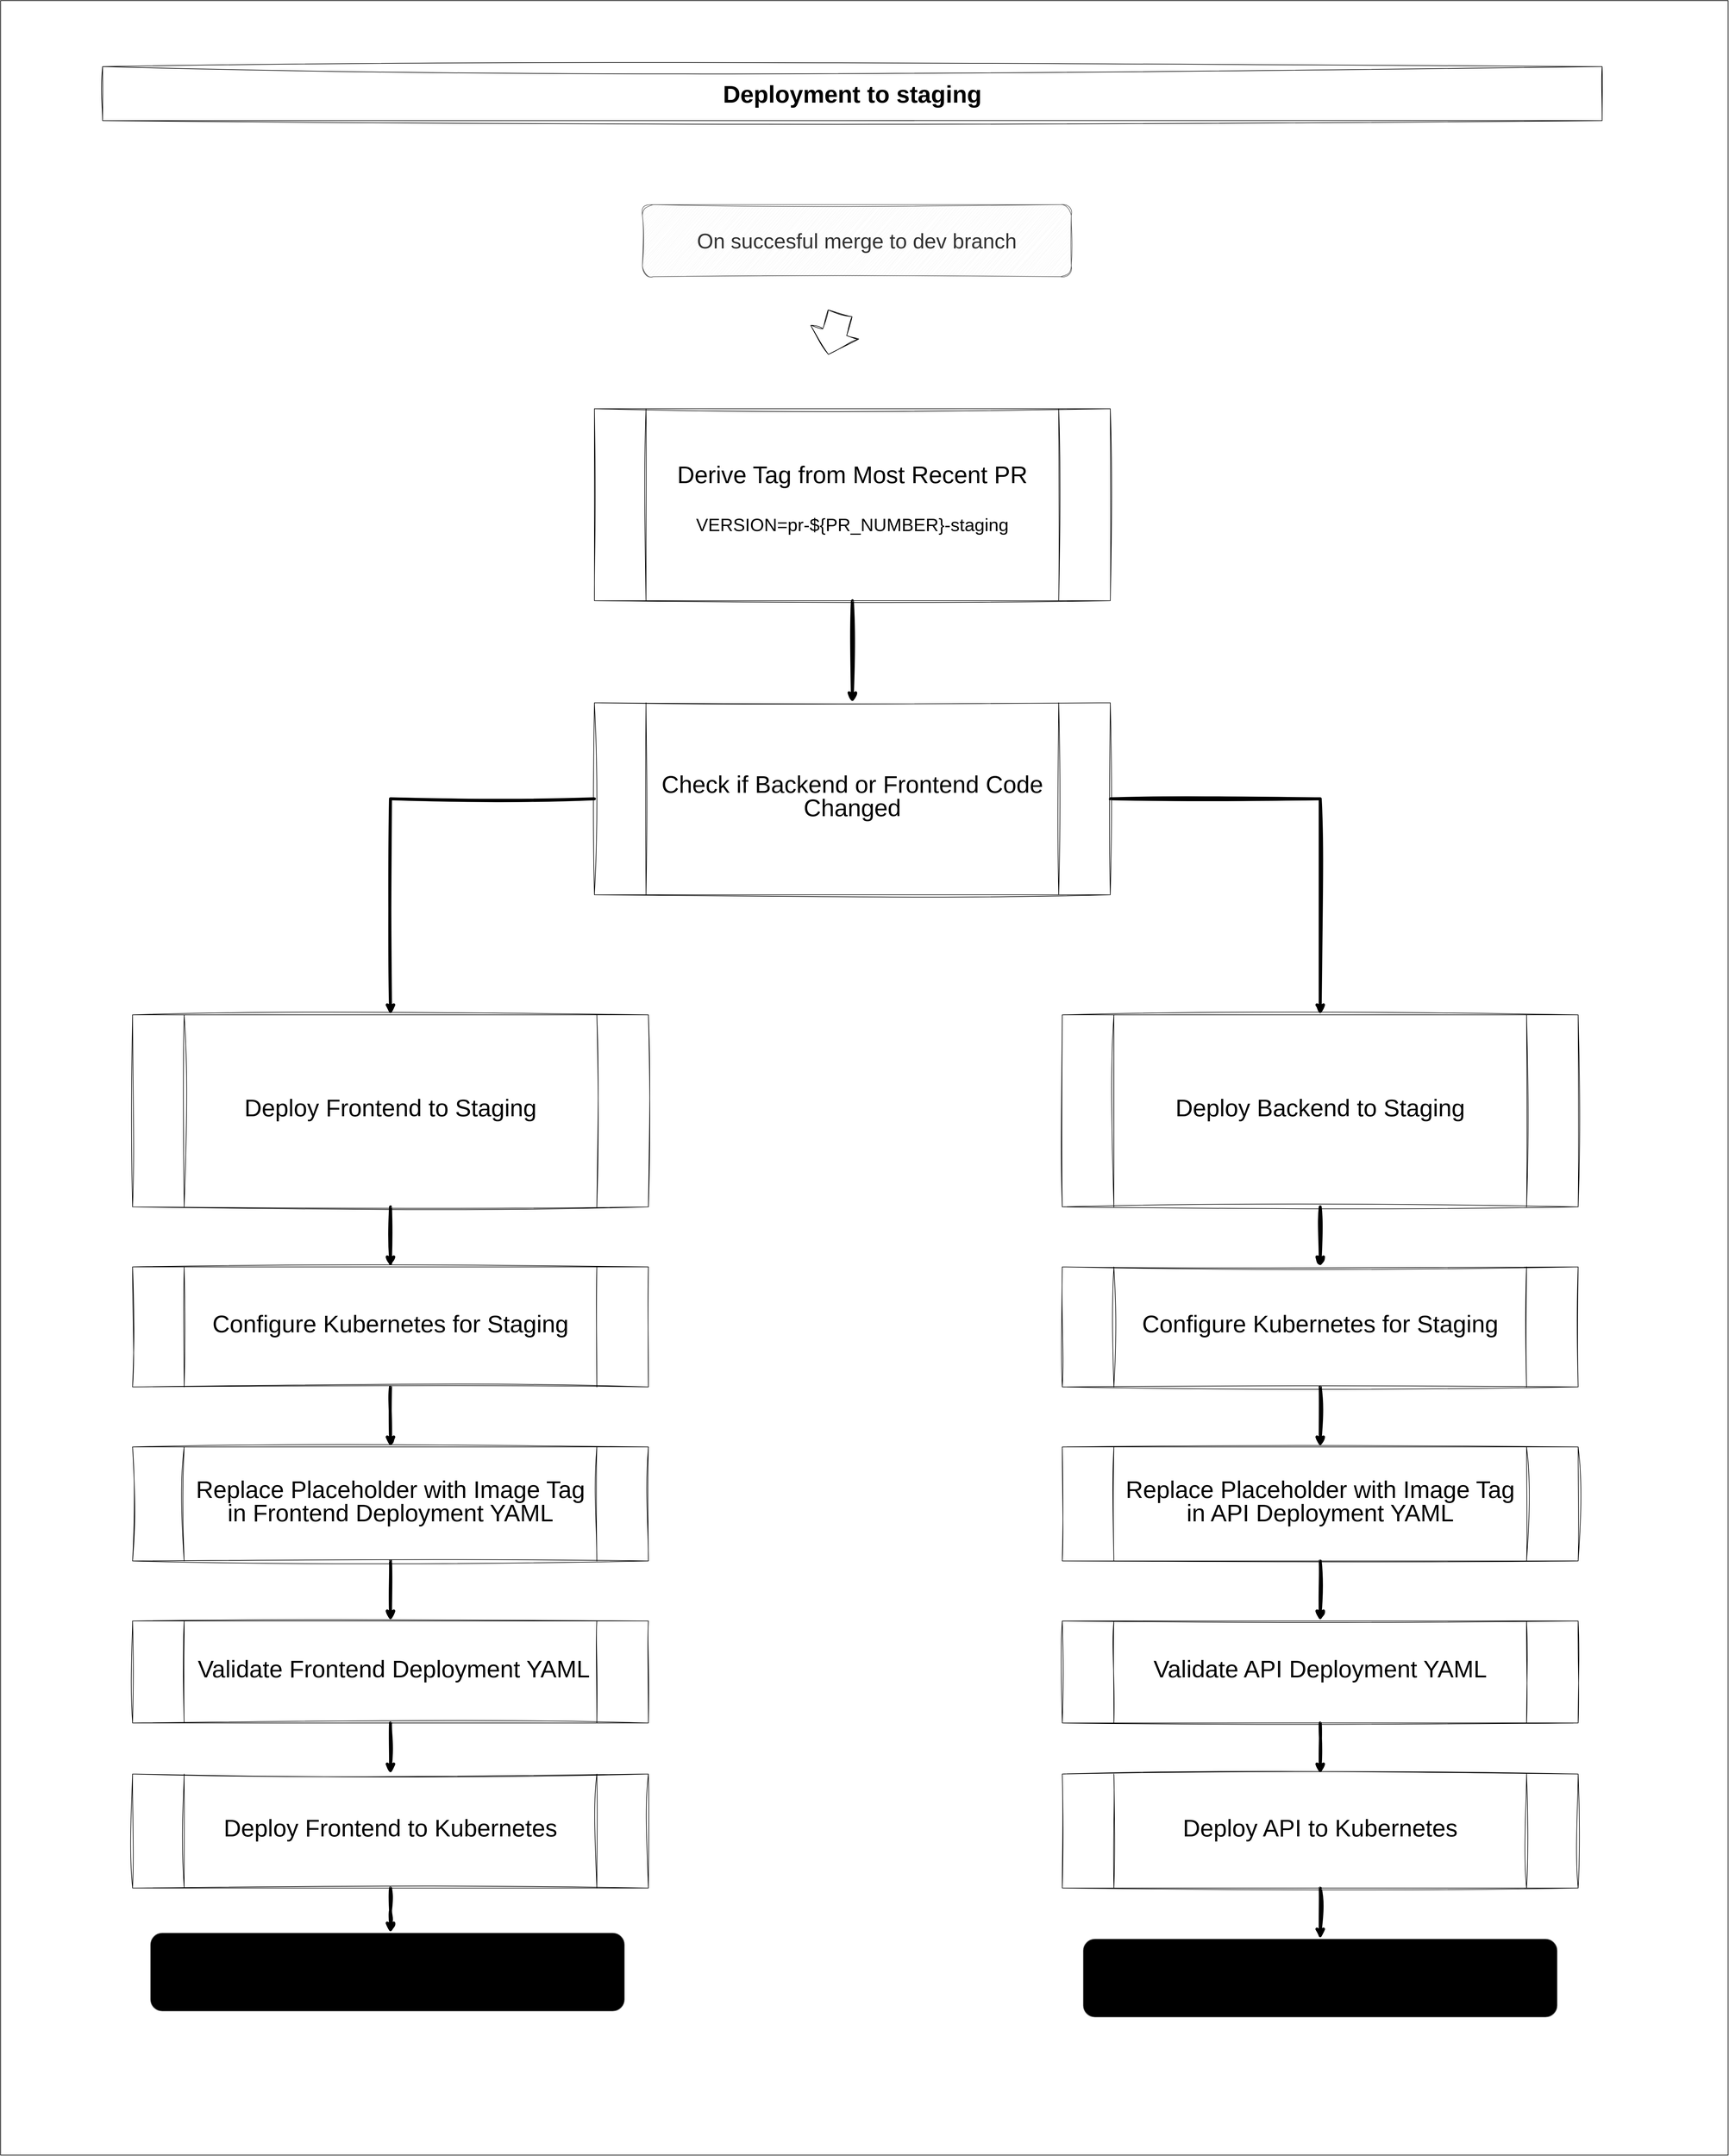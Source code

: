<mxfile version="26.0.4">
  <diagram name="Page-1" id="V5H8sHE0U_d2jvzVKu3O">
    <mxGraphModel dx="6210" dy="3925" grid="1" gridSize="10" guides="1" tooltips="1" connect="1" arrows="1" fold="1" page="1" pageScale="1" pageWidth="4000" pageHeight="20000" math="0" shadow="0">
      <root>
        <mxCell id="0" />
        <mxCell id="1" parent="0" />
        <mxCell id="HPJAi-LUw1QC0v0Y9s_r-1" value="" style="rounded=0;whiteSpace=wrap;html=1;fillColor=light-dark(#FFFFFF,#000000);" vertex="1" parent="1">
          <mxGeometry x="620" y="230" width="2880" height="3590" as="geometry" />
        </mxCell>
        <mxCell id="HPJAi-LUw1QC0v0Y9s_r-2" value="&lt;font style=&quot;font-size: 40px;&quot;&gt;&lt;b&gt;Deployment to staging&lt;/b&gt;&lt;/font&gt;" style="rounded=0;whiteSpace=wrap;html=1;fillColor=light-dark(#FFFFFF,#CC0000);sketch=1;curveFitting=1;jiggle=2;fillStyle=zigzag;" vertex="1" parent="1">
          <mxGeometry x="790" y="340" width="2500" height="90" as="geometry" />
        </mxCell>
        <mxCell id="HPJAi-LUw1QC0v0Y9s_r-24" style="edgeStyle=orthogonalEdgeStyle;rounded=0;orthogonalLoop=1;jettySize=auto;html=1;exitX=0.5;exitY=1;exitDx=0;exitDy=0;entryX=0.5;entryY=0;entryDx=0;entryDy=0;strokeWidth=5;startArrow=none;startFill=0;sketch=1;curveFitting=1;jiggle=2;" edge="1" parent="1" source="HPJAi-LUw1QC0v0Y9s_r-3" target="HPJAi-LUw1QC0v0Y9s_r-4">
          <mxGeometry relative="1" as="geometry" />
        </mxCell>
        <mxCell id="HPJAi-LUw1QC0v0Y9s_r-3" value="&lt;font style=&quot;line-height: 240%; font-size: 40px;&quot;&gt;&lt;font style=&quot;color: light-dark(rgb(0, 0, 0), rgb(178, 190, 129));&quot;&gt;Derive Tag&lt;/font&gt; from Most Recent PR&lt;/font&gt;&lt;div style=&quot;line-height: 240%;&quot;&gt;&lt;span style=&quot;font-size: 30px; background-color: transparent; line-height: 240%;&quot;&gt;&lt;font style=&quot;color: light-dark(rgb(0, 0, 0), rgb(231, 209, 187));&quot;&gt;VERSION=pr-${PR_NUMBER}-staging&lt;/font&gt;&lt;/span&gt;&lt;div&gt;&lt;font style=&quot;&quot;&gt;&lt;div style=&quot;font-size: 35px;&quot;&gt;&lt;br&gt;&lt;/div&gt;&lt;/font&gt;&lt;/div&gt;&lt;/div&gt;" style="shape=process;whiteSpace=wrap;html=1;backgroundOutline=1;sketch=1;curveFitting=1;jiggle=2;fillColor=light-dark(#FFFFFF,#000000);" vertex="1" parent="1">
          <mxGeometry x="1610" y="910" width="860" height="320" as="geometry" />
        </mxCell>
        <mxCell id="HPJAi-LUw1QC0v0Y9s_r-25" style="edgeStyle=orthogonalEdgeStyle;rounded=0;orthogonalLoop=1;jettySize=auto;html=1;exitX=0;exitY=0.5;exitDx=0;exitDy=0;entryX=0.5;entryY=0;entryDx=0;entryDy=0;strokeWidth=5;sketch=1;curveFitting=1;jiggle=2;" edge="1" parent="1" source="HPJAi-LUw1QC0v0Y9s_r-4" target="HPJAi-LUw1QC0v0Y9s_r-5">
          <mxGeometry relative="1" as="geometry" />
        </mxCell>
        <mxCell id="HPJAi-LUw1QC0v0Y9s_r-26" style="edgeStyle=orthogonalEdgeStyle;rounded=0;orthogonalLoop=1;jettySize=auto;html=1;exitX=1;exitY=0.5;exitDx=0;exitDy=0;entryX=0.5;entryY=0;entryDx=0;entryDy=0;strokeWidth=5;sketch=1;curveFitting=1;jiggle=2;" edge="1" parent="1" source="HPJAi-LUw1QC0v0Y9s_r-4" target="HPJAi-LUw1QC0v0Y9s_r-6">
          <mxGeometry relative="1" as="geometry" />
        </mxCell>
        <mxCell id="HPJAi-LUw1QC0v0Y9s_r-4" value="&lt;div style=&quot;line-height: 240%;&quot;&gt;&lt;span style=&quot;background-color: transparent; line-height: 240%;&quot;&gt;&lt;span style=&quot;font-size: 40px;&quot;&gt;Check if Backend or Frontend Code Changed&lt;/span&gt;&lt;/span&gt;&lt;/div&gt;" style="shape=process;whiteSpace=wrap;html=1;backgroundOutline=1;sketch=1;curveFitting=1;jiggle=2;fillColor=light-dark(#FFFFFF,#000000);" vertex="1" parent="1">
          <mxGeometry x="1610" y="1400" width="860" height="320" as="geometry" />
        </mxCell>
        <mxCell id="HPJAi-LUw1QC0v0Y9s_r-31" style="edgeStyle=orthogonalEdgeStyle;rounded=0;orthogonalLoop=1;jettySize=auto;html=1;exitX=0.5;exitY=1;exitDx=0;exitDy=0;entryX=0.5;entryY=0;entryDx=0;entryDy=0;strokeWidth=5;sketch=1;curveFitting=1;jiggle=2;" edge="1" parent="1" source="HPJAi-LUw1QC0v0Y9s_r-5" target="HPJAi-LUw1QC0v0Y9s_r-9">
          <mxGeometry relative="1" as="geometry" />
        </mxCell>
        <mxCell id="HPJAi-LUw1QC0v0Y9s_r-5" value="&lt;div style=&quot;line-height: 240%;&quot;&gt;&lt;span style=&quot;font-size: 40px;&quot;&gt;&lt;font style=&quot;color: light-dark(rgb(0, 0, 0), rgb(178, 190, 129));&quot;&gt;Deploy Frontend to Staging&lt;/font&gt;&lt;/span&gt;&lt;/div&gt;" style="shape=process;whiteSpace=wrap;html=1;backgroundOutline=1;sketch=1;curveFitting=1;jiggle=2;gradientColor=none;fillColor=light-dark(#FFFFFF,#000000);" vertex="1" parent="1">
          <mxGeometry x="840" y="1920" width="860" height="320" as="geometry" />
        </mxCell>
        <mxCell id="HPJAi-LUw1QC0v0Y9s_r-36" style="edgeStyle=orthogonalEdgeStyle;rounded=0;orthogonalLoop=1;jettySize=auto;html=1;exitX=0.5;exitY=1;exitDx=0;exitDy=0;entryX=0.5;entryY=0;entryDx=0;entryDy=0;strokeWidth=5;sketch=1;curveFitting=1;jiggle=2;" edge="1" parent="1" source="HPJAi-LUw1QC0v0Y9s_r-6" target="HPJAi-LUw1QC0v0Y9s_r-10">
          <mxGeometry relative="1" as="geometry" />
        </mxCell>
        <mxCell id="HPJAi-LUw1QC0v0Y9s_r-6" value="&lt;div style=&quot;line-height: 240%;&quot;&gt;&lt;span style=&quot;font-size: 40px;&quot;&gt;&lt;font style=&quot;color: light-dark(rgb(0, 0, 0), rgb(178, 190, 129));&quot;&gt;Deploy Backend to Staging&lt;/font&gt;&lt;/span&gt;&lt;/div&gt;" style="shape=process;whiteSpace=wrap;html=1;backgroundOutline=1;sketch=1;curveFitting=1;jiggle=2;fillColor=light-dark(#FFFFFF,#000000);" vertex="1" parent="1">
          <mxGeometry x="2390" y="1920" width="860" height="320" as="geometry" />
        </mxCell>
        <mxCell id="HPJAi-LUw1QC0v0Y9s_r-32" style="edgeStyle=orthogonalEdgeStyle;rounded=0;orthogonalLoop=1;jettySize=auto;html=1;exitX=0.5;exitY=1;exitDx=0;exitDy=0;entryX=0.5;entryY=0;entryDx=0;entryDy=0;strokeWidth=5;sketch=1;curveFitting=1;jiggle=2;" edge="1" parent="1" source="HPJAi-LUw1QC0v0Y9s_r-9" target="HPJAi-LUw1QC0v0Y9s_r-11">
          <mxGeometry relative="1" as="geometry" />
        </mxCell>
        <mxCell id="HPJAi-LUw1QC0v0Y9s_r-9" value="&lt;div style=&quot;line-height: 240%;&quot;&gt;&lt;span style=&quot;font-size: 40px;&quot;&gt;Configure Kubernetes for Staging&lt;/span&gt;&lt;/div&gt;" style="shape=process;whiteSpace=wrap;html=1;backgroundOutline=1;sketch=1;curveFitting=1;jiggle=2;fillColor=light-dark(#FFFFFF,#000000);" vertex="1" parent="1">
          <mxGeometry x="840" y="2340" width="860" height="200" as="geometry" />
        </mxCell>
        <mxCell id="HPJAi-LUw1QC0v0Y9s_r-37" style="edgeStyle=orthogonalEdgeStyle;rounded=0;orthogonalLoop=1;jettySize=auto;html=1;exitX=0.5;exitY=1;exitDx=0;exitDy=0;entryX=0.5;entryY=0;entryDx=0;entryDy=0;strokeWidth=5;sketch=1;curveFitting=1;jiggle=2;" edge="1" parent="1" source="HPJAi-LUw1QC0v0Y9s_r-10" target="HPJAi-LUw1QC0v0Y9s_r-14">
          <mxGeometry relative="1" as="geometry" />
        </mxCell>
        <mxCell id="HPJAi-LUw1QC0v0Y9s_r-10" value="&lt;div style=&quot;line-height: 240%;&quot;&gt;&lt;span style=&quot;font-size: 40px;&quot;&gt;Configure Kubernetes for Staging&lt;/span&gt;&lt;/div&gt;" style="shape=process;whiteSpace=wrap;html=1;backgroundOutline=1;sketch=1;curveFitting=1;jiggle=2;fillColor=light-dark(#FFFFFF,#000000);" vertex="1" parent="1">
          <mxGeometry x="2390" y="2340" width="860" height="200" as="geometry" />
        </mxCell>
        <mxCell id="HPJAi-LUw1QC0v0Y9s_r-34" style="edgeStyle=orthogonalEdgeStyle;rounded=0;orthogonalLoop=1;jettySize=auto;html=1;exitX=0.5;exitY=1;exitDx=0;exitDy=0;entryX=0.5;entryY=0;entryDx=0;entryDy=0;strokeWidth=5;sketch=1;curveFitting=1;jiggle=2;" edge="1" parent="1" source="HPJAi-LUw1QC0v0Y9s_r-11" target="HPJAi-LUw1QC0v0Y9s_r-12">
          <mxGeometry relative="1" as="geometry" />
        </mxCell>
        <mxCell id="HPJAi-LUw1QC0v0Y9s_r-11" value="&lt;div style=&quot;line-height: 240%;&quot;&gt;&lt;span style=&quot;font-size: 40px;&quot;&gt;Replace Placeholder with Image Tag in Frontend Deployment YAML&lt;/span&gt;&lt;/div&gt;" style="shape=process;whiteSpace=wrap;html=1;backgroundOutline=1;sketch=1;curveFitting=1;jiggle=2;fillColor=light-dark(#FFFFFF,#000000);" vertex="1" parent="1">
          <mxGeometry x="840" y="2640" width="860" height="190" as="geometry" />
        </mxCell>
        <mxCell id="HPJAi-LUw1QC0v0Y9s_r-35" style="edgeStyle=orthogonalEdgeStyle;rounded=0;orthogonalLoop=1;jettySize=auto;html=1;exitX=0.5;exitY=1;exitDx=0;exitDy=0;entryX=0.5;entryY=0;entryDx=0;entryDy=0;strokeWidth=5;sketch=1;curveFitting=1;jiggle=2;" edge="1" parent="1" source="HPJAi-LUw1QC0v0Y9s_r-12" target="HPJAi-LUw1QC0v0Y9s_r-13">
          <mxGeometry relative="1" as="geometry" />
        </mxCell>
        <mxCell id="HPJAi-LUw1QC0v0Y9s_r-12" value="&lt;div style=&quot;line-height: 240%;&quot;&gt;&lt;span style=&quot;font-size: 40px;&quot;&gt;&amp;nbsp;Validate Frontend Deployment YAML&lt;/span&gt;&lt;/div&gt;" style="shape=process;whiteSpace=wrap;html=1;backgroundOutline=1;sketch=1;curveFitting=1;jiggle=2;fillColor=light-dark(#FFFFFF,#000000);" vertex="1" parent="1">
          <mxGeometry x="840" y="2930" width="860" height="170" as="geometry" />
        </mxCell>
        <mxCell id="HPJAi-LUw1QC0v0Y9s_r-30" style="edgeStyle=orthogonalEdgeStyle;rounded=0;orthogonalLoop=1;jettySize=auto;html=1;exitX=0.5;exitY=1;exitDx=0;exitDy=0;entryX=0.5;entryY=0;entryDx=0;entryDy=0;strokeWidth=5;sketch=1;curveFitting=1;jiggle=2;" edge="1" parent="1" source="HPJAi-LUw1QC0v0Y9s_r-13">
          <mxGeometry relative="1" as="geometry">
            <mxPoint x="1270" y="3450" as="targetPoint" />
          </mxGeometry>
        </mxCell>
        <mxCell id="HPJAi-LUw1QC0v0Y9s_r-13" value="&lt;div style=&quot;line-height: 240%;&quot;&gt;&lt;span style=&quot;font-size: 40px;&quot;&gt;Deploy Frontend to Kubernetes&lt;/span&gt;&lt;/div&gt;" style="shape=process;whiteSpace=wrap;html=1;backgroundOutline=1;sketch=1;curveFitting=1;jiggle=2;fillColor=light-dark(#FFFFFF,#000000);" vertex="1" parent="1">
          <mxGeometry x="840" y="3185" width="860" height="190" as="geometry" />
        </mxCell>
        <mxCell id="HPJAi-LUw1QC0v0Y9s_r-38" style="edgeStyle=orthogonalEdgeStyle;rounded=0;orthogonalLoop=1;jettySize=auto;html=1;exitX=0.5;exitY=1;exitDx=0;exitDy=0;entryX=0.5;entryY=0;entryDx=0;entryDy=0;strokeWidth=5;sketch=1;curveFitting=1;jiggle=2;" edge="1" parent="1" source="HPJAi-LUw1QC0v0Y9s_r-14" target="HPJAi-LUw1QC0v0Y9s_r-15">
          <mxGeometry relative="1" as="geometry" />
        </mxCell>
        <mxCell id="HPJAi-LUw1QC0v0Y9s_r-14" value="&lt;div style=&quot;line-height: 240%;&quot;&gt;&lt;span style=&quot;font-size: 40px;&quot;&gt;Replace Placeholder with Image Tag in API Deployment YAML&lt;/span&gt;&lt;/div&gt;" style="shape=process;whiteSpace=wrap;html=1;backgroundOutline=1;sketch=1;curveFitting=1;jiggle=2;fillColor=light-dark(#FFFFFF,#000000);" vertex="1" parent="1">
          <mxGeometry x="2390" y="2640" width="860" height="190" as="geometry" />
        </mxCell>
        <mxCell id="HPJAi-LUw1QC0v0Y9s_r-39" style="edgeStyle=orthogonalEdgeStyle;rounded=0;orthogonalLoop=1;jettySize=auto;html=1;exitX=0.5;exitY=1;exitDx=0;exitDy=0;entryX=0.5;entryY=0;entryDx=0;entryDy=0;strokeWidth=5;sketch=1;curveFitting=1;jiggle=2;" edge="1" parent="1" source="HPJAi-LUw1QC0v0Y9s_r-15" target="HPJAi-LUw1QC0v0Y9s_r-16">
          <mxGeometry relative="1" as="geometry" />
        </mxCell>
        <mxCell id="HPJAi-LUw1QC0v0Y9s_r-15" value="&lt;div style=&quot;line-height: 240%;&quot;&gt;&lt;span style=&quot;font-size: 40px;&quot;&gt;Validate API Deployment YAML&lt;/span&gt;&lt;/div&gt;" style="shape=process;whiteSpace=wrap;html=1;backgroundOutline=1;sketch=1;curveFitting=1;jiggle=2;fillColor=light-dark(#FFFFFF,#000000);" vertex="1" parent="1">
          <mxGeometry x="2390" y="2930" width="860" height="170" as="geometry" />
        </mxCell>
        <mxCell id="HPJAi-LUw1QC0v0Y9s_r-40" style="edgeStyle=orthogonalEdgeStyle;rounded=0;orthogonalLoop=1;jettySize=auto;html=1;exitX=0.5;exitY=1;exitDx=0;exitDy=0;entryX=0.5;entryY=0;entryDx=0;entryDy=0;strokeWidth=5;sketch=1;curveFitting=1;jiggle=2;" edge="1" parent="1" source="HPJAi-LUw1QC0v0Y9s_r-16" target="HPJAi-LUw1QC0v0Y9s_r-28">
          <mxGeometry relative="1" as="geometry" />
        </mxCell>
        <mxCell id="HPJAi-LUw1QC0v0Y9s_r-16" value="&lt;div style=&quot;line-height: 240%;&quot;&gt;&lt;span style=&quot;font-size: 40px;&quot;&gt;Deploy API to Kubernetes&lt;/span&gt;&lt;/div&gt;" style="shape=process;whiteSpace=wrap;html=1;backgroundOutline=1;sketch=1;curveFitting=1;jiggle=2;fillColor=light-dark(#FFFFFF,#000000);" vertex="1" parent="1">
          <mxGeometry x="2390" y="3185" width="860" height="190" as="geometry" />
        </mxCell>
        <mxCell id="HPJAi-LUw1QC0v0Y9s_r-18" value="&lt;font style=&quot;font-size: 35px;&quot;&gt;On succesful merge to dev branch&lt;/font&gt;" style="rounded=1;whiteSpace=wrap;html=1;fillStyle=dots;fillColor=#f5f5f5;strokeColor=#666666;fontColor=#333333;sketch=1;curveFitting=1;jiggle=2;" vertex="1" parent="1">
          <mxGeometry x="1690" y="570" width="715" height="120" as="geometry" />
        </mxCell>
        <mxCell id="HPJAi-LUw1QC0v0Y9s_r-23" value="" style="shape=flexArrow;endArrow=classic;html=1;rounded=0;sketch=1;curveFitting=1;jiggle=2;endWidth=40.769;endSize=12.462;width=41.429;exitX=0.486;exitY=0.145;exitDx=0;exitDy=0;exitPerimeter=0;" edge="1" parent="1" source="HPJAi-LUw1QC0v0Y9s_r-1">
          <mxGeometry width="50" height="50" relative="1" as="geometry">
            <mxPoint x="2010.5" y="740" as="sourcePoint" />
            <mxPoint x="2000" y="820" as="targetPoint" />
          </mxGeometry>
        </mxCell>
        <mxCell id="HPJAi-LUw1QC0v0Y9s_r-28" value="&lt;div&gt;&lt;span style=&quot;font-size: 40px; background-color: transparent; color: light-dark(rgb(0, 0, 0), rgb(255, 255, 255));&quot;&gt;https://api.staging.eliasdebock.com&lt;/span&gt;&lt;/div&gt;" style="rounded=1;whiteSpace=wrap;html=1;fillColor=light-dark(#FFFFFF,#1A1A1A);fillStyle=zigzag-line;strokeColor=light-dark(#666666,#959595);" vertex="1" parent="1">
          <mxGeometry x="2425" y="3460" width="790" height="130" as="geometry" />
        </mxCell>
        <mxCell id="HPJAi-LUw1QC0v0Y9s_r-41" value="&lt;div&gt;&lt;span style=&quot;font-size: 40px; background-color: transparent; color: light-dark(rgb(0, 0, 0), rgb(255, 255, 255));&quot;&gt;https://app.staging.eliasdebock.com&lt;/span&gt;&lt;/div&gt;" style="rounded=1;whiteSpace=wrap;html=1;fillColor=light-dark(#FFFFFF,#1A1A1A);fillStyle=zigzag-line;strokeColor=light-dark(#666666,#959595);" vertex="1" parent="1">
          <mxGeometry x="870" y="3450" width="790" height="130" as="geometry" />
        </mxCell>
      </root>
    </mxGraphModel>
  </diagram>
</mxfile>

